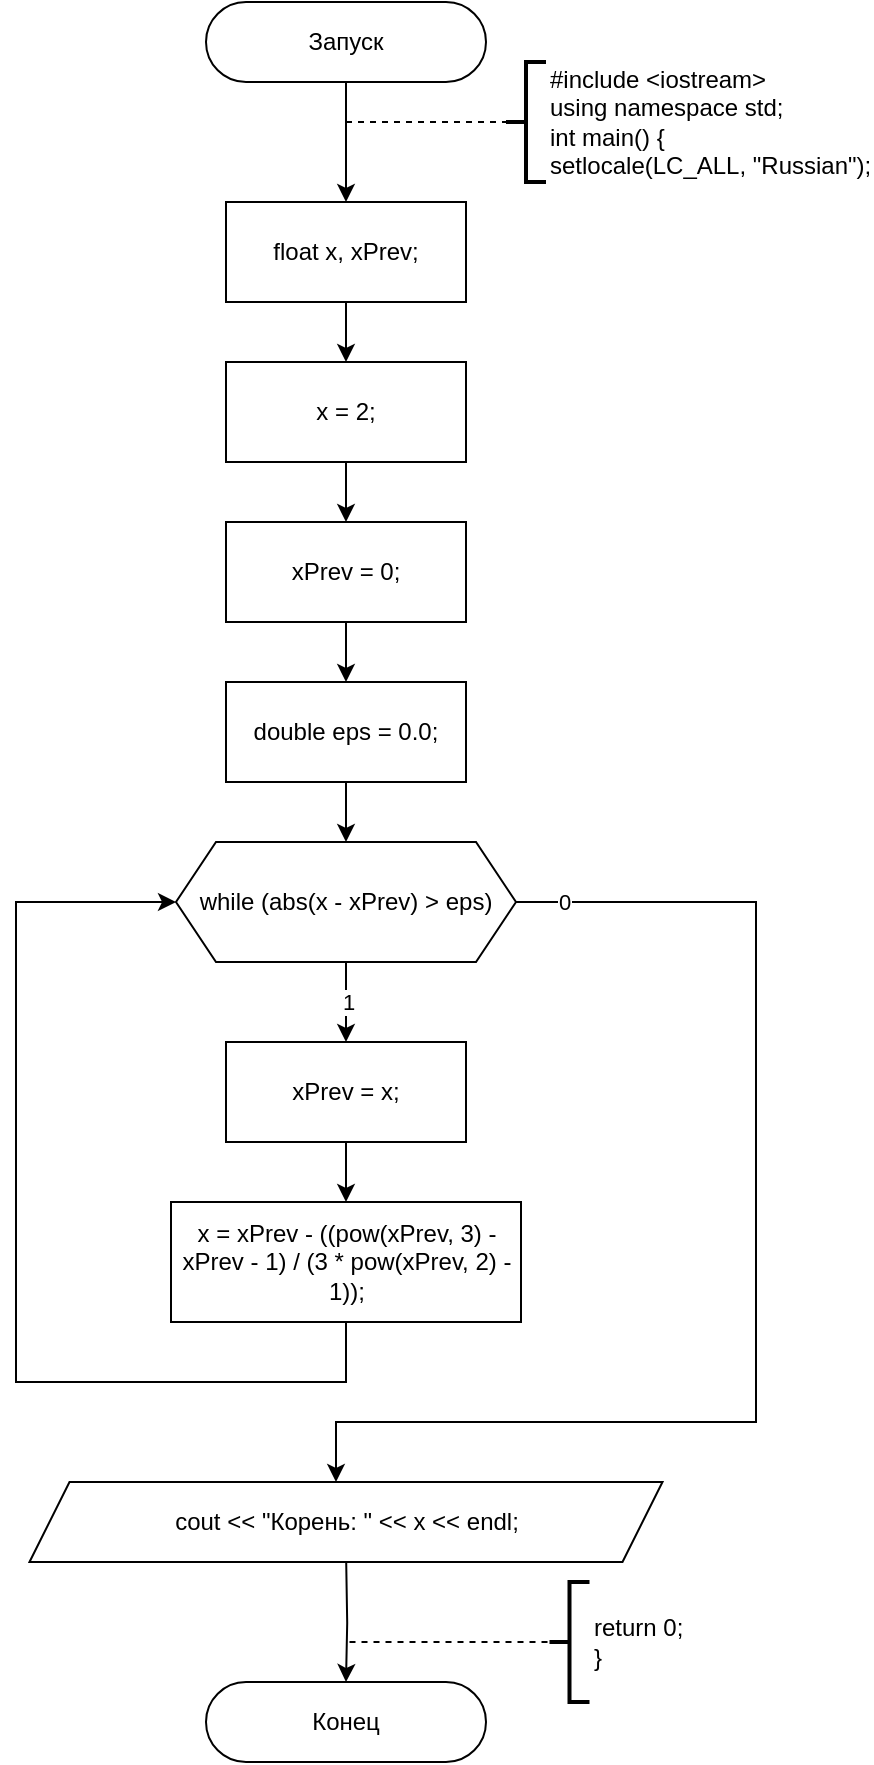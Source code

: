 <mxfile version="13.9.9" type="device"><diagram id="GxxYdi-7tdAWdWMwgmK8" name="Страница 1"><mxGraphModel dx="852" dy="494" grid="1" gridSize="10" guides="1" tooltips="1" connect="0" arrows="1" fold="1" page="1" pageScale="1" pageWidth="827" pageHeight="1169" math="0" shadow="0"><root><mxCell id="0"/><mxCell id="1" parent="0"/><mxCell id="2" style="edgeStyle=orthogonalEdgeStyle;rounded=0;orthogonalLoop=1;jettySize=auto;html=1;" parent="1" source="3" target="4" edge="1"><mxGeometry relative="1" as="geometry"/></mxCell><mxCell id="3" value="Запуск" style="rounded=1;whiteSpace=wrap;html=1;arcSize=50;" parent="1" vertex="1"><mxGeometry x="305" y="20" width="140" height="40" as="geometry"/></mxCell><mxCell id="195" style="edgeStyle=none;html=1;" parent="1" source="4" edge="1"><mxGeometry relative="1" as="geometry"><mxPoint x="375" y="200" as="targetPoint"/></mxGeometry></mxCell><mxCell id="4" value="float x, xPrev;" style="rounded=0;whiteSpace=wrap;html=1;" parent="1" vertex="1"><mxGeometry x="315" y="120" width="120" height="50" as="geometry"/></mxCell><mxCell id="5" value="#include &amp;lt;iostream&amp;gt;&lt;br&gt;using namespace std;&lt;br&gt;int main() {&lt;br&gt;setlocale(LC_ALL, &quot;Russian&quot;);" style="strokeWidth=2;html=1;shape=mxgraph.flowchart.annotation_2;align=left;labelPosition=right;pointerEvents=1;" parent="1" vertex="1"><mxGeometry x="455" y="50" width="20" height="60" as="geometry"/></mxCell><mxCell id="6" value="" style="endArrow=none;dashed=1;html=1;entryX=0;entryY=0.5;entryDx=0;entryDy=0;entryPerimeter=0;" parent="1" target="5" edge="1"><mxGeometry width="50" height="50" relative="1" as="geometry"><mxPoint x="375" y="80" as="sourcePoint"/><mxPoint x="465" y="70" as="targetPoint"/></mxGeometry></mxCell><mxCell id="7" value="Конец" style="rounded=1;whiteSpace=wrap;html=1;arcSize=50;" parent="1" vertex="1"><mxGeometry x="305" y="860" width="140" height="40" as="geometry"/></mxCell><mxCell id="10" value="return 0;&lt;br&gt;}" style="strokeWidth=2;html=1;shape=mxgraph.flowchart.annotation_2;align=left;labelPosition=right;pointerEvents=1;" parent="1" vertex="1"><mxGeometry x="476.75" y="810" width="20" height="60" as="geometry"/></mxCell><mxCell id="11" value="" style="endArrow=none;dashed=1;html=1;entryX=0;entryY=0.5;entryDx=0;entryDy=0;entryPerimeter=0;" parent="1" edge="1"><mxGeometry width="50" height="50" relative="1" as="geometry"><mxPoint x="376.75" y="840" as="sourcePoint"/><mxPoint x="476.75" y="840" as="targetPoint"/></mxGeometry></mxCell><mxCell id="236" style="edgeStyle=none;html=1;" parent="1" source="234" edge="1"><mxGeometry relative="1" as="geometry"><mxPoint x="375" y="280" as="targetPoint"/></mxGeometry></mxCell><mxCell id="234" value="x = 2;" style="rounded=0;whiteSpace=wrap;html=1;" parent="1" vertex="1"><mxGeometry x="315" y="200" width="120" height="50" as="geometry"/></mxCell><mxCell id="368" value="" style="edgeStyle=orthogonalEdgeStyle;rounded=0;html=1;" parent="1" source="252" target="367" edge="1"><mxGeometry relative="1" as="geometry"/></mxCell><mxCell id="252" value="xPrev = 0;" style="rounded=0;whiteSpace=wrap;html=1;" parent="1" vertex="1"><mxGeometry x="315" y="280" width="120" height="50" as="geometry"/></mxCell><mxCell id="366" style="edgeStyle=orthogonalEdgeStyle;rounded=0;html=1;" parent="1" target="7" edge="1"><mxGeometry relative="1" as="geometry"><mxPoint x="375.1" y="800" as="sourcePoint"/></mxGeometry></mxCell><mxCell id="399" style="edgeStyle=orthogonalEdgeStyle;html=1;rounded=0;" parent="1" source="367" target="371" edge="1"><mxGeometry relative="1" as="geometry"/></mxCell><mxCell id="367" value="double eps = 0.0;" style="rounded=0;whiteSpace=wrap;html=1;" parent="1" vertex="1"><mxGeometry x="315" y="360" width="120" height="50" as="geometry"/></mxCell><mxCell id="374" value="1" style="edgeStyle=orthogonalEdgeStyle;rounded=0;html=1;" parent="1" source="371" edge="1"><mxGeometry relative="1" as="geometry"><mxPoint x="375" y="540" as="targetPoint"/></mxGeometry></mxCell><mxCell id="398" value="0" style="edgeStyle=orthogonalEdgeStyle;rounded=0;html=1;" parent="1" source="371" target="397" edge="1"><mxGeometry x="-0.922" relative="1" as="geometry"><Array as="points"><mxPoint x="580" y="470"/><mxPoint x="580" y="730"/><mxPoint x="370" y="730"/></Array><mxPoint as="offset"/></mxGeometry></mxCell><mxCell id="371" value="while (abs(x - xPrev) &amp;gt; eps)" style="shape=hexagon;perimeter=hexagonPerimeter2;whiteSpace=wrap;html=1;fixedSize=1;" parent="1" vertex="1"><mxGeometry x="290" y="440" width="170" height="60" as="geometry"/></mxCell><mxCell id="397" value="cout &amp;lt;&amp;lt; &quot;Корень: &quot; &amp;lt;&amp;lt; x &amp;lt;&amp;lt; endl;" style="shape=parallelogram;perimeter=parallelogramPerimeter;whiteSpace=wrap;html=1;fixedSize=1;" parent="1" vertex="1"><mxGeometry x="216.75" y="760" width="316.5" height="40" as="geometry"/></mxCell><mxCell id="402" style="edgeStyle=orthogonalEdgeStyle;rounded=0;html=1;" parent="1" source="400" target="401" edge="1"><mxGeometry relative="1" as="geometry"/></mxCell><mxCell id="400" value="xPrev = x;" style="rounded=0;whiteSpace=wrap;html=1;" parent="1" vertex="1"><mxGeometry x="315" y="540" width="120" height="50" as="geometry"/></mxCell><mxCell id="403" style="edgeStyle=orthogonalEdgeStyle;rounded=0;html=1;entryX=0;entryY=0.5;entryDx=0;entryDy=0;entryPerimeter=0;" parent="1" source="401" target="371" edge="1"><mxGeometry relative="1" as="geometry"><Array as="points"><mxPoint x="375" y="710"/><mxPoint x="210" y="710"/><mxPoint x="210" y="470"/></Array></mxGeometry></mxCell><mxCell id="401" value="x = xPrev - ((pow(xPrev, 3) - xPrev - 1) / (3 * pow(xPrev, 2) - 1));" style="rounded=0;whiteSpace=wrap;html=1;" parent="1" vertex="1"><mxGeometry x="287.5" y="620" width="175" height="60" as="geometry"/></mxCell></root></mxGraphModel></diagram></mxfile>